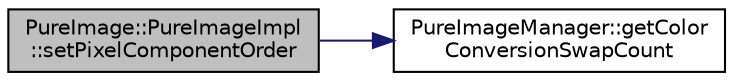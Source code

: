 digraph "PureImage::PureImageImpl::setPixelComponentOrder"
{
 // LATEX_PDF_SIZE
  edge [fontname="Helvetica",fontsize="10",labelfontname="Helvetica",labelfontsize="10"];
  node [fontname="Helvetica",fontsize="10",shape=record];
  rankdir="LR";
  Node1 [label="PureImage::PureImageImpl\l::setPixelComponentOrder",height=0.2,width=0.4,color="black", fillcolor="grey75", style="filled", fontcolor="black",tooltip=" "];
  Node1 -> Node2 [color="midnightblue",fontsize="10",style="solid",fontname="Helvetica"];
  Node2 [label="PureImageManager::getColor\lConversionSwapCount",height=0.2,width=0.4,color="black", fillcolor="white", style="filled",URL="$class_pure_image_manager.html#a23cce974a8350cb491d8cd6eb68cba08",tooltip="Calculates the number of swaps needed from the given color component order to the other."];
}
